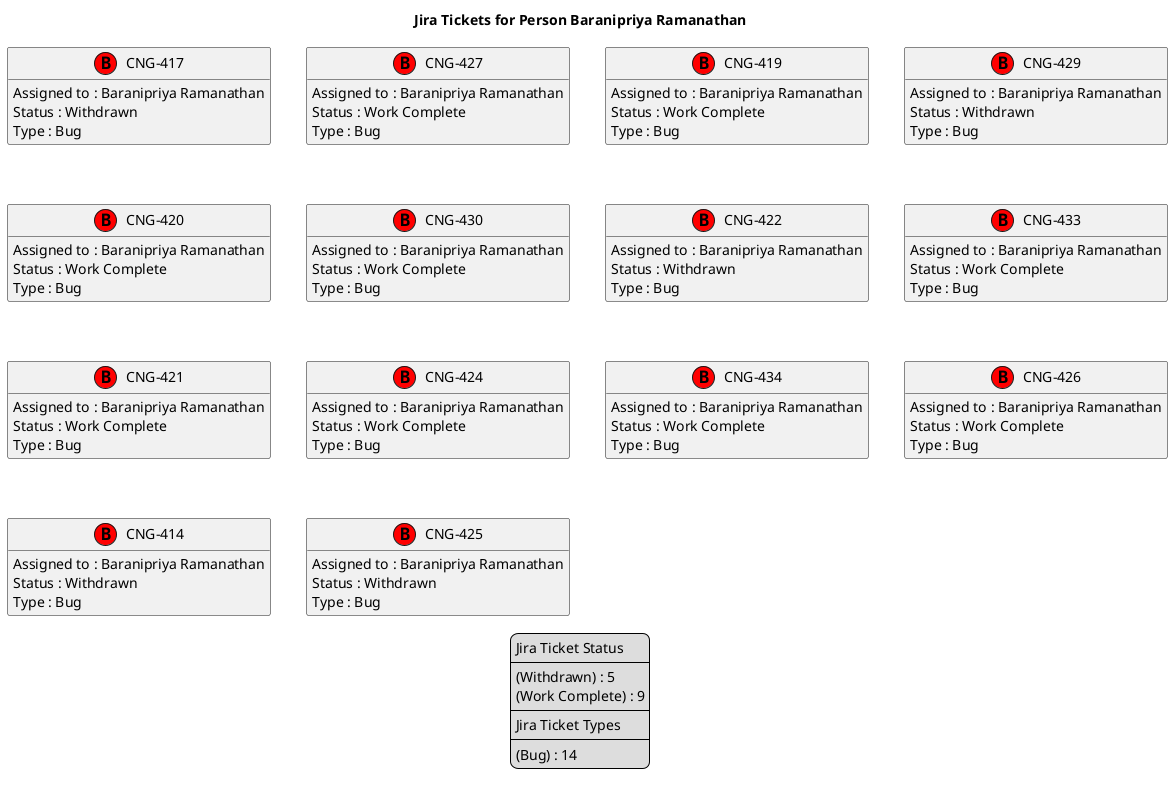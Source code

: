 @startuml
'https://plantuml.com/class-diagram

' GENERATE CLASS DIAGRAM ===========
' Generated at    : Fri Apr 19 14:50:29 CEST 2024

title Jira Tickets for Person Baranipriya Ramanathan
hide empty members

legend
Jira Ticket Status
----
(Withdrawn) : 5
(Work Complete) : 9
----
Jira Ticket Types
----
(Bug) : 14
end legend


' Tickets =======
class "CNG-417" << (B,red) >> {
  Assigned to : Baranipriya Ramanathan
  Status : Withdrawn
  Type : Bug
}

class "CNG-427" << (B,red) >> {
  Assigned to : Baranipriya Ramanathan
  Status : Work Complete
  Type : Bug
}

class "CNG-419" << (B,red) >> {
  Assigned to : Baranipriya Ramanathan
  Status : Work Complete
  Type : Bug
}

class "CNG-429" << (B,red) >> {
  Assigned to : Baranipriya Ramanathan
  Status : Withdrawn
  Type : Bug
}

class "CNG-420" << (B,red) >> {
  Assigned to : Baranipriya Ramanathan
  Status : Work Complete
  Type : Bug
}

class "CNG-430" << (B,red) >> {
  Assigned to : Baranipriya Ramanathan
  Status : Work Complete
  Type : Bug
}

class "CNG-422" << (B,red) >> {
  Assigned to : Baranipriya Ramanathan
  Status : Withdrawn
  Type : Bug
}

class "CNG-433" << (B,red) >> {
  Assigned to : Baranipriya Ramanathan
  Status : Work Complete
  Type : Bug
}

class "CNG-421" << (B,red) >> {
  Assigned to : Baranipriya Ramanathan
  Status : Work Complete
  Type : Bug
}

class "CNG-424" << (B,red) >> {
  Assigned to : Baranipriya Ramanathan
  Status : Work Complete
  Type : Bug
}

class "CNG-434" << (B,red) >> {
  Assigned to : Baranipriya Ramanathan
  Status : Work Complete
  Type : Bug
}

class "CNG-426" << (B,red) >> {
  Assigned to : Baranipriya Ramanathan
  Status : Work Complete
  Type : Bug
}

class "CNG-414" << (B,red) >> {
  Assigned to : Baranipriya Ramanathan
  Status : Withdrawn
  Type : Bug
}

class "CNG-425" << (B,red) >> {
  Assigned to : Baranipriya Ramanathan
  Status : Withdrawn
  Type : Bug
}



' Links =======


@enduml
